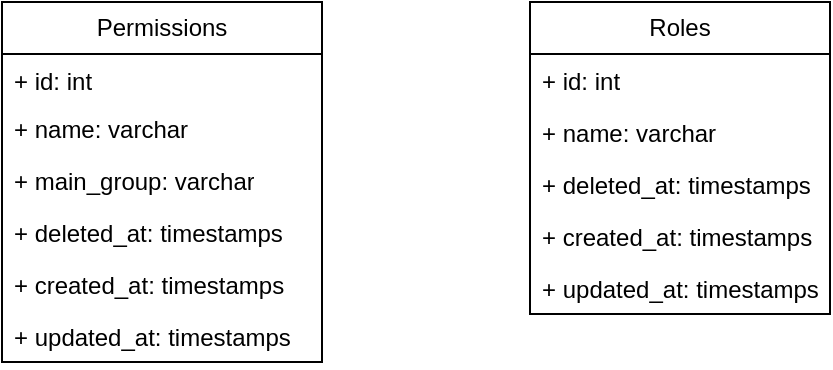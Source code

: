 <mxfile version="21.2.3" type="github">
  <diagram name="Page-1" id="A3bFZIi8x-ltOlDWUucy">
    <mxGraphModel dx="823" dy="484" grid="1" gridSize="10" guides="1" tooltips="1" connect="1" arrows="1" fold="1" page="1" pageScale="1" pageWidth="827" pageHeight="1169" math="0" shadow="0">
      <root>
        <mxCell id="0" />
        <mxCell id="1" parent="0" />
        <mxCell id="huNepex7VlGRACebHZ2c-1" value="Permissions" style="swimlane;fontStyle=0;childLayout=stackLayout;horizontal=1;startSize=26;fillColor=none;horizontalStack=0;resizeParent=1;resizeParentMax=0;resizeLast=0;collapsible=1;marginBottom=0;whiteSpace=wrap;html=1;" parent="1" vertex="1">
          <mxGeometry x="80" y="40" width="160" height="180" as="geometry">
            <mxRectangle x="90" y="60" width="110" height="30" as="alternateBounds" />
          </mxGeometry>
        </mxCell>
        <mxCell id="huNepex7VlGRACebHZ2c-2" value="+ id: int" style="text;strokeColor=none;fillColor=none;align=left;verticalAlign=top;spacingLeft=4;spacingRight=4;overflow=hidden;rotatable=0;points=[[0,0.5],[1,0.5]];portConstraint=eastwest;whiteSpace=wrap;html=1;" parent="huNepex7VlGRACebHZ2c-1" vertex="1">
          <mxGeometry y="26" width="160" height="24" as="geometry" />
        </mxCell>
        <mxCell id="huNepex7VlGRACebHZ2c-3" value="+ name: varchar" style="text;strokeColor=none;fillColor=none;align=left;verticalAlign=top;spacingLeft=4;spacingRight=4;overflow=hidden;rotatable=0;points=[[0,0.5],[1,0.5]];portConstraint=eastwest;whiteSpace=wrap;html=1;" parent="huNepex7VlGRACebHZ2c-1" vertex="1">
          <mxGeometry y="50" width="160" height="26" as="geometry" />
        </mxCell>
        <mxCell id="Dn2jnE6uNsignfT9kx59-1" value="+&amp;nbsp;main_group&lt;span style=&quot;background-color: initial;&quot;&gt;: varchar&lt;/span&gt;" style="text;strokeColor=none;fillColor=none;align=left;verticalAlign=top;spacingLeft=4;spacingRight=4;overflow=hidden;rotatable=0;points=[[0,0.5],[1,0.5]];portConstraint=eastwest;whiteSpace=wrap;html=1;" vertex="1" parent="huNepex7VlGRACebHZ2c-1">
          <mxGeometry y="76" width="160" height="26" as="geometry" />
        </mxCell>
        <mxCell id="Dn2jnE6uNsignfT9kx59-3" value="+ deleted_at&lt;span style=&quot;background-color: initial;&quot;&gt;: timestamps&lt;/span&gt;" style="text;strokeColor=none;fillColor=none;align=left;verticalAlign=top;spacingLeft=4;spacingRight=4;overflow=hidden;rotatable=0;points=[[0,0.5],[1,0.5]];portConstraint=eastwest;whiteSpace=wrap;html=1;" vertex="1" parent="huNepex7VlGRACebHZ2c-1">
          <mxGeometry y="102" width="160" height="26" as="geometry" />
        </mxCell>
        <mxCell id="huNepex7VlGRACebHZ2c-4" value="+&amp;nbsp;created_at&lt;span style=&quot;background-color: initial;&quot;&gt;: timestamps&lt;/span&gt;" style="text;strokeColor=none;fillColor=none;align=left;verticalAlign=top;spacingLeft=4;spacingRight=4;overflow=hidden;rotatable=0;points=[[0,0.5],[1,0.5]];portConstraint=eastwest;whiteSpace=wrap;html=1;" parent="huNepex7VlGRACebHZ2c-1" vertex="1">
          <mxGeometry y="128" width="160" height="26" as="geometry" />
        </mxCell>
        <mxCell id="Dn2jnE6uNsignfT9kx59-2" value="+ updated_at&lt;span style=&quot;background-color: initial;&quot;&gt;: timestamps&lt;/span&gt;" style="text;strokeColor=none;fillColor=none;align=left;verticalAlign=top;spacingLeft=4;spacingRight=4;overflow=hidden;rotatable=0;points=[[0,0.5],[1,0.5]];portConstraint=eastwest;whiteSpace=wrap;html=1;" vertex="1" parent="huNepex7VlGRACebHZ2c-1">
          <mxGeometry y="154" width="160" height="26" as="geometry" />
        </mxCell>
        <mxCell id="Dn2jnE6uNsignfT9kx59-4" value="Roles" style="swimlane;fontStyle=0;childLayout=stackLayout;horizontal=1;startSize=26;fillColor=none;horizontalStack=0;resizeParent=1;resizeParentMax=0;resizeLast=0;collapsible=1;marginBottom=0;whiteSpace=wrap;html=1;" vertex="1" parent="1">
          <mxGeometry x="344" y="40" width="150" height="156" as="geometry" />
        </mxCell>
        <mxCell id="Dn2jnE6uNsignfT9kx59-5" value="+ id: int" style="text;strokeColor=none;fillColor=none;align=left;verticalAlign=top;spacingLeft=4;spacingRight=4;overflow=hidden;rotatable=0;points=[[0,0.5],[1,0.5]];portConstraint=eastwest;whiteSpace=wrap;html=1;" vertex="1" parent="Dn2jnE6uNsignfT9kx59-4">
          <mxGeometry y="26" width="150" height="26" as="geometry" />
        </mxCell>
        <mxCell id="Dn2jnE6uNsignfT9kx59-6" value="+ name: varchar" style="text;strokeColor=none;fillColor=none;align=left;verticalAlign=top;spacingLeft=4;spacingRight=4;overflow=hidden;rotatable=0;points=[[0,0.5],[1,0.5]];portConstraint=eastwest;whiteSpace=wrap;html=1;" vertex="1" parent="Dn2jnE6uNsignfT9kx59-4">
          <mxGeometry y="52" width="150" height="26" as="geometry" />
        </mxCell>
        <mxCell id="Dn2jnE6uNsignfT9kx59-9" value="+ deleted_at&lt;span style=&quot;background-color: initial;&quot;&gt;: timestamps&lt;/span&gt;" style="text;strokeColor=none;fillColor=none;align=left;verticalAlign=top;spacingLeft=4;spacingRight=4;overflow=hidden;rotatable=0;points=[[0,0.5],[1,0.5]];portConstraint=eastwest;whiteSpace=wrap;html=1;" vertex="1" parent="Dn2jnE6uNsignfT9kx59-4">
          <mxGeometry y="78" width="150" height="26" as="geometry" />
        </mxCell>
        <mxCell id="Dn2jnE6uNsignfT9kx59-8" value="+&amp;nbsp;created_at&lt;span style=&quot;background-color: initial;&quot;&gt;: timestamps&lt;/span&gt;" style="text;strokeColor=none;fillColor=none;align=left;verticalAlign=top;spacingLeft=4;spacingRight=4;overflow=hidden;rotatable=0;points=[[0,0.5],[1,0.5]];portConstraint=eastwest;whiteSpace=wrap;html=1;" vertex="1" parent="Dn2jnE6uNsignfT9kx59-4">
          <mxGeometry y="104" width="150" height="26" as="geometry" />
        </mxCell>
        <mxCell id="Dn2jnE6uNsignfT9kx59-10" value="+ updated_at&lt;span style=&quot;background-color: initial;&quot;&gt;: timestamps&lt;/span&gt;" style="text;strokeColor=none;fillColor=none;align=left;verticalAlign=top;spacingLeft=4;spacingRight=4;overflow=hidden;rotatable=0;points=[[0,0.5],[1,0.5]];portConstraint=eastwest;whiteSpace=wrap;html=1;" vertex="1" parent="Dn2jnE6uNsignfT9kx59-4">
          <mxGeometry y="130" width="150" height="26" as="geometry" />
        </mxCell>
      </root>
    </mxGraphModel>
  </diagram>
</mxfile>
